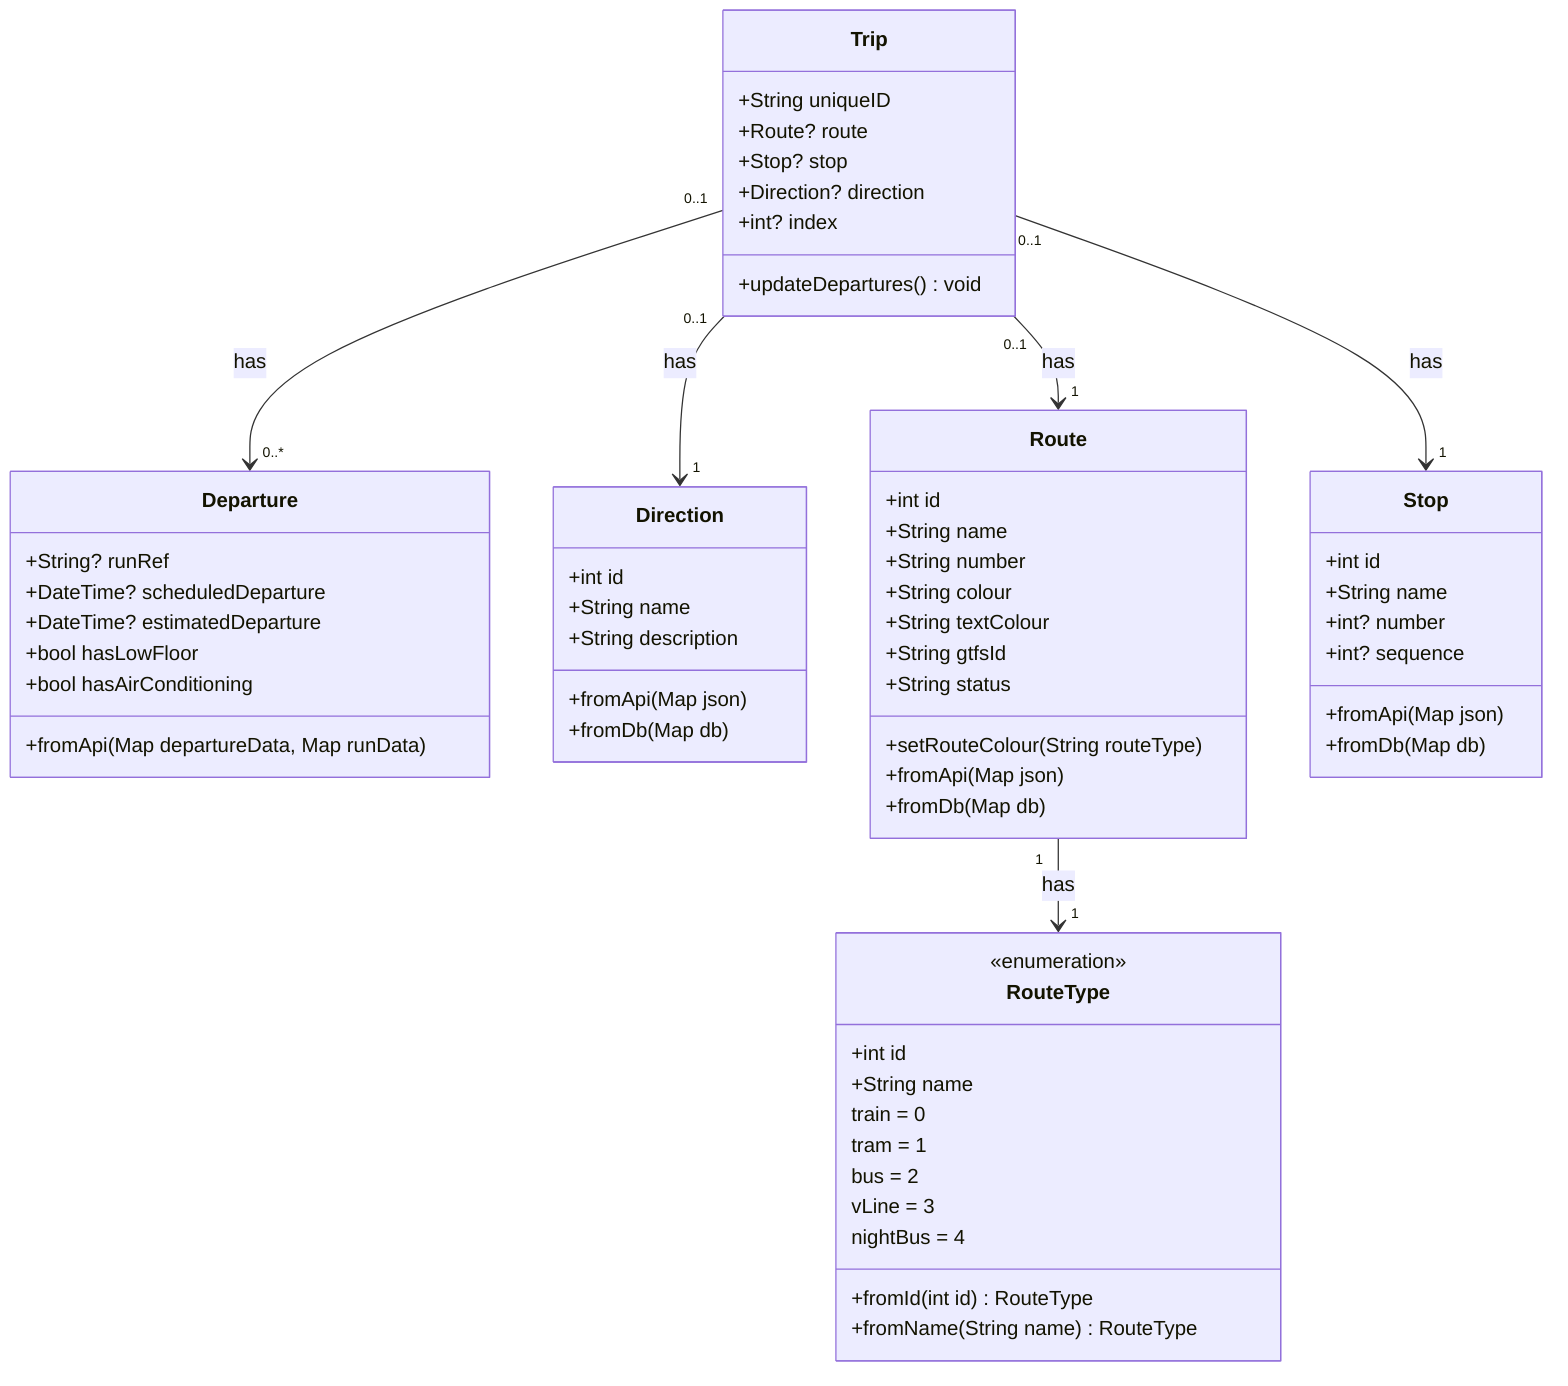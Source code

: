 classDiagram
    class Departure {
        +String? runRef
        +DateTime? scheduledDeparture
        +DateTime? estimatedDeparture
        +bool hasLowFloor
        +bool hasAirConditioning
        +fromApi(Map departureData, Map runData)
    }

    class Direction {
        +int id
        +String name
        +String description
        +fromApi(Map json)
        +fromDb(Map db)
    }

    class Route{
        +int id
        +String name
        +String number
        +String colour
        +String textColour
        +String gtfsId
        +String status
        +setRouteColour(String routeType)
        +fromApi(Map json)
        +fromDb(Map db)
    }

    class RouteType {
        <<enumeration>>
        +int id
        +String name
        train = 0
        tram = 1
        bus = 2
        vLine = 3
        nightBus = 4
        +fromId(int id) RouteType
        +fromName(String name) RouteType
%%        -normaliseName(String name) String
    }

    class Stop {
        +int id
        +String name
        +int? number
        +int? sequence
        +fromApi(Map json)
        +fromDb(Map db)
    }

    class Trip {
        +String uniqueID
        +Route? route
        +Stop? stop
        +Direction? direction
        +int? index
        +updateDepartures() void
    }

    Trip "0..1" --> "1" Stop : has
    Trip "0..1" --> "1" Direction : has
    Trip "0..1" --> "1" Route : has
    Trip "0..1" --> "0..*" Departure : has
    Route "1" --> "1" RouteType : has